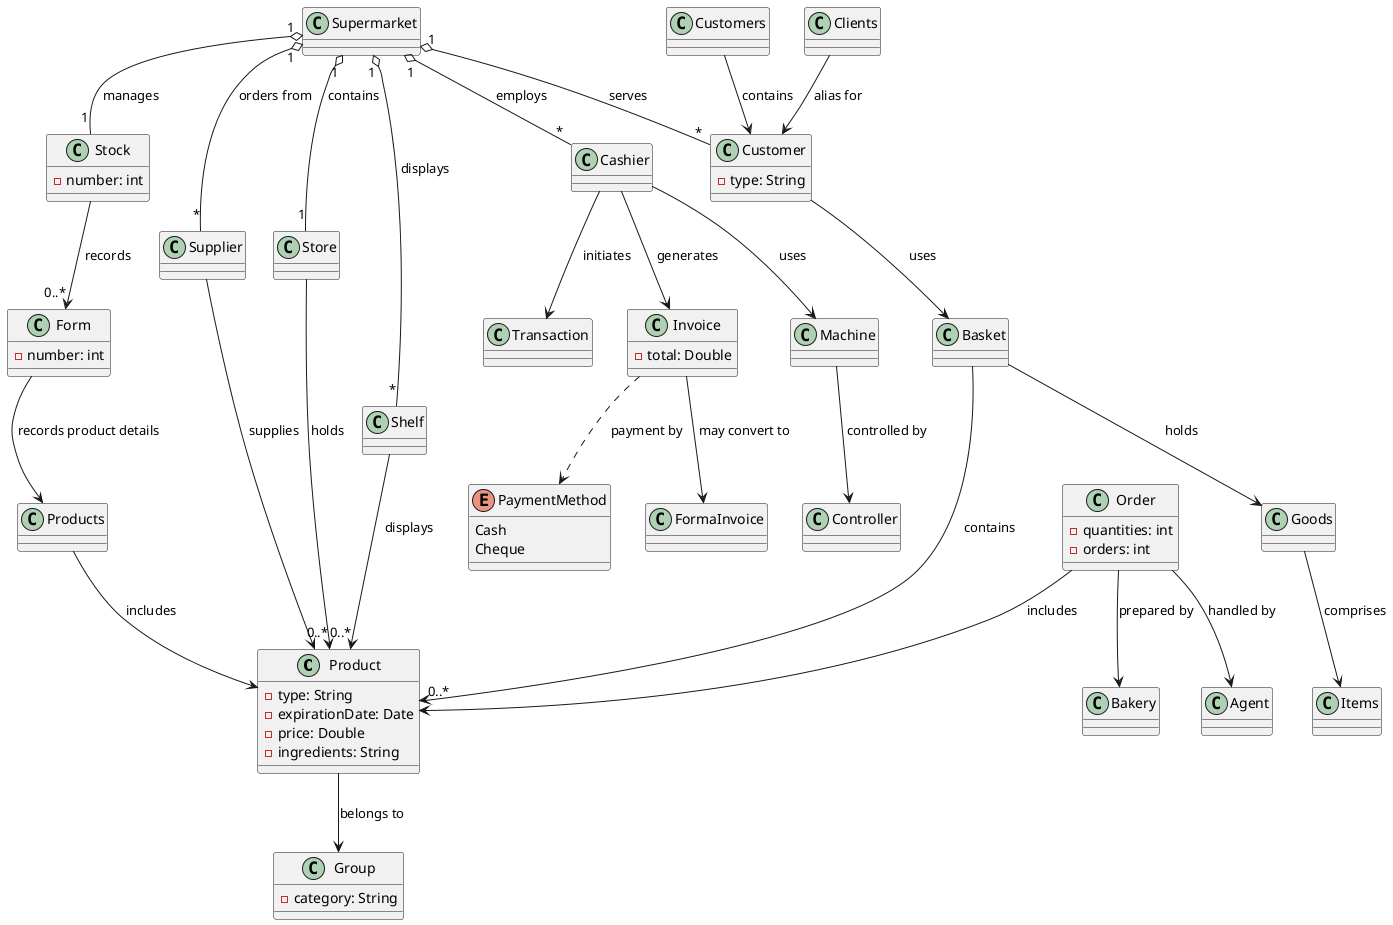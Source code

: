 @startuml

' =========================
' Classes with attributes
' =========================

class Product {
  - type: String
  - expirationDate: Date
  - price: Double
  - ingredients: String
}

class Group {
  - category: String
}

class Stock {
  - number: int
}

class Form {
  - number: int
}

class Store {
  ' Store may contain many products
}

class Shelf {
}

class Supplier {
}

class Supermarket {
}

class Cashier {
}

class Machine {
}

class Controller {
}

class Transaction {
}

class Customer {
  - type: String
}

class Invoice {
  - total: Double
}

class Order {
  - quantities: int
  - orders: int
}

class Bakery {
}

class Agent {
}

class Basket {
}

' Extra classes from list (aliases/collections)
class Clients
class Customers
class Products
class Goods
class Items
class FormaInvoice

' =========================
' Associations and Relationships
' =========================

' A product belongs to a product group
Product --> Group : belongs to

' A supermarket has one store and one stock, many shelves, many suppliers, many cashiers, and many customers
Supermarket "1" o-- "1" Store : contains
Supermarket "1" o-- "1" Stock : manages
Supermarket "1" o-- "*" Shelf : displays
Supermarket "1" o-- "*" Supplier : orders from
Supermarket "1" o-- "*" Cashier : employs
Supermarket "1" o-- "*" Customer : serves

' A store contains many products (aggregated as Products)
Store --> "0..*" Product : holds

' Stock records products via forms (physical records)
Stock --> "0..*" Form : records

' Shelf holds products
Shelf --> "0..*" Product : displays

' When products arrive from supplier, they are recorded in stock and stored in store/shelf
Supplier --> Product : supplies

' Cashier approaches transaction through machine and controller
Cashier --> Machine : uses
Machine --> Controller : controlled by
Cashier --> Transaction : initiates

' During purchase, customer uses a basket to collect goods (items)
Customer --> Basket : uses
Basket --> "0..*" Product : contains
Basket --> Goods : holds
Goods --> Items : comprises

' At checkout, cashier produces an invoice (and optionally a forma invoice)
Cashier --> Invoice : generates
Invoice --> FormaInvoice : may convert to

' Payment methods are handled as attribute of invoice (payment by cash or cheque)
' (Note: PaymentMethod is modeled as an enum)
enum PaymentMethod {
  Cash
  Cheque
}
Invoice ..> PaymentMethod : payment by

' An order is prepared by the bakery department via an agent
Order --> Bakery : prepared by
Order --> Agent : handled by
Order --> Product : includes

' Customers collection classes (Customers, Clients) to represent groups of customer objects
Customers --> Customer : contains
Clients --> Customer : alias for

' Extra Entities from provided list
' Products as a collection of Product
Products --> Product : includes
' Forms as a set of Form records
Form --> Products : records product details

' =========================
' End of diagram
' =========================

@enduml